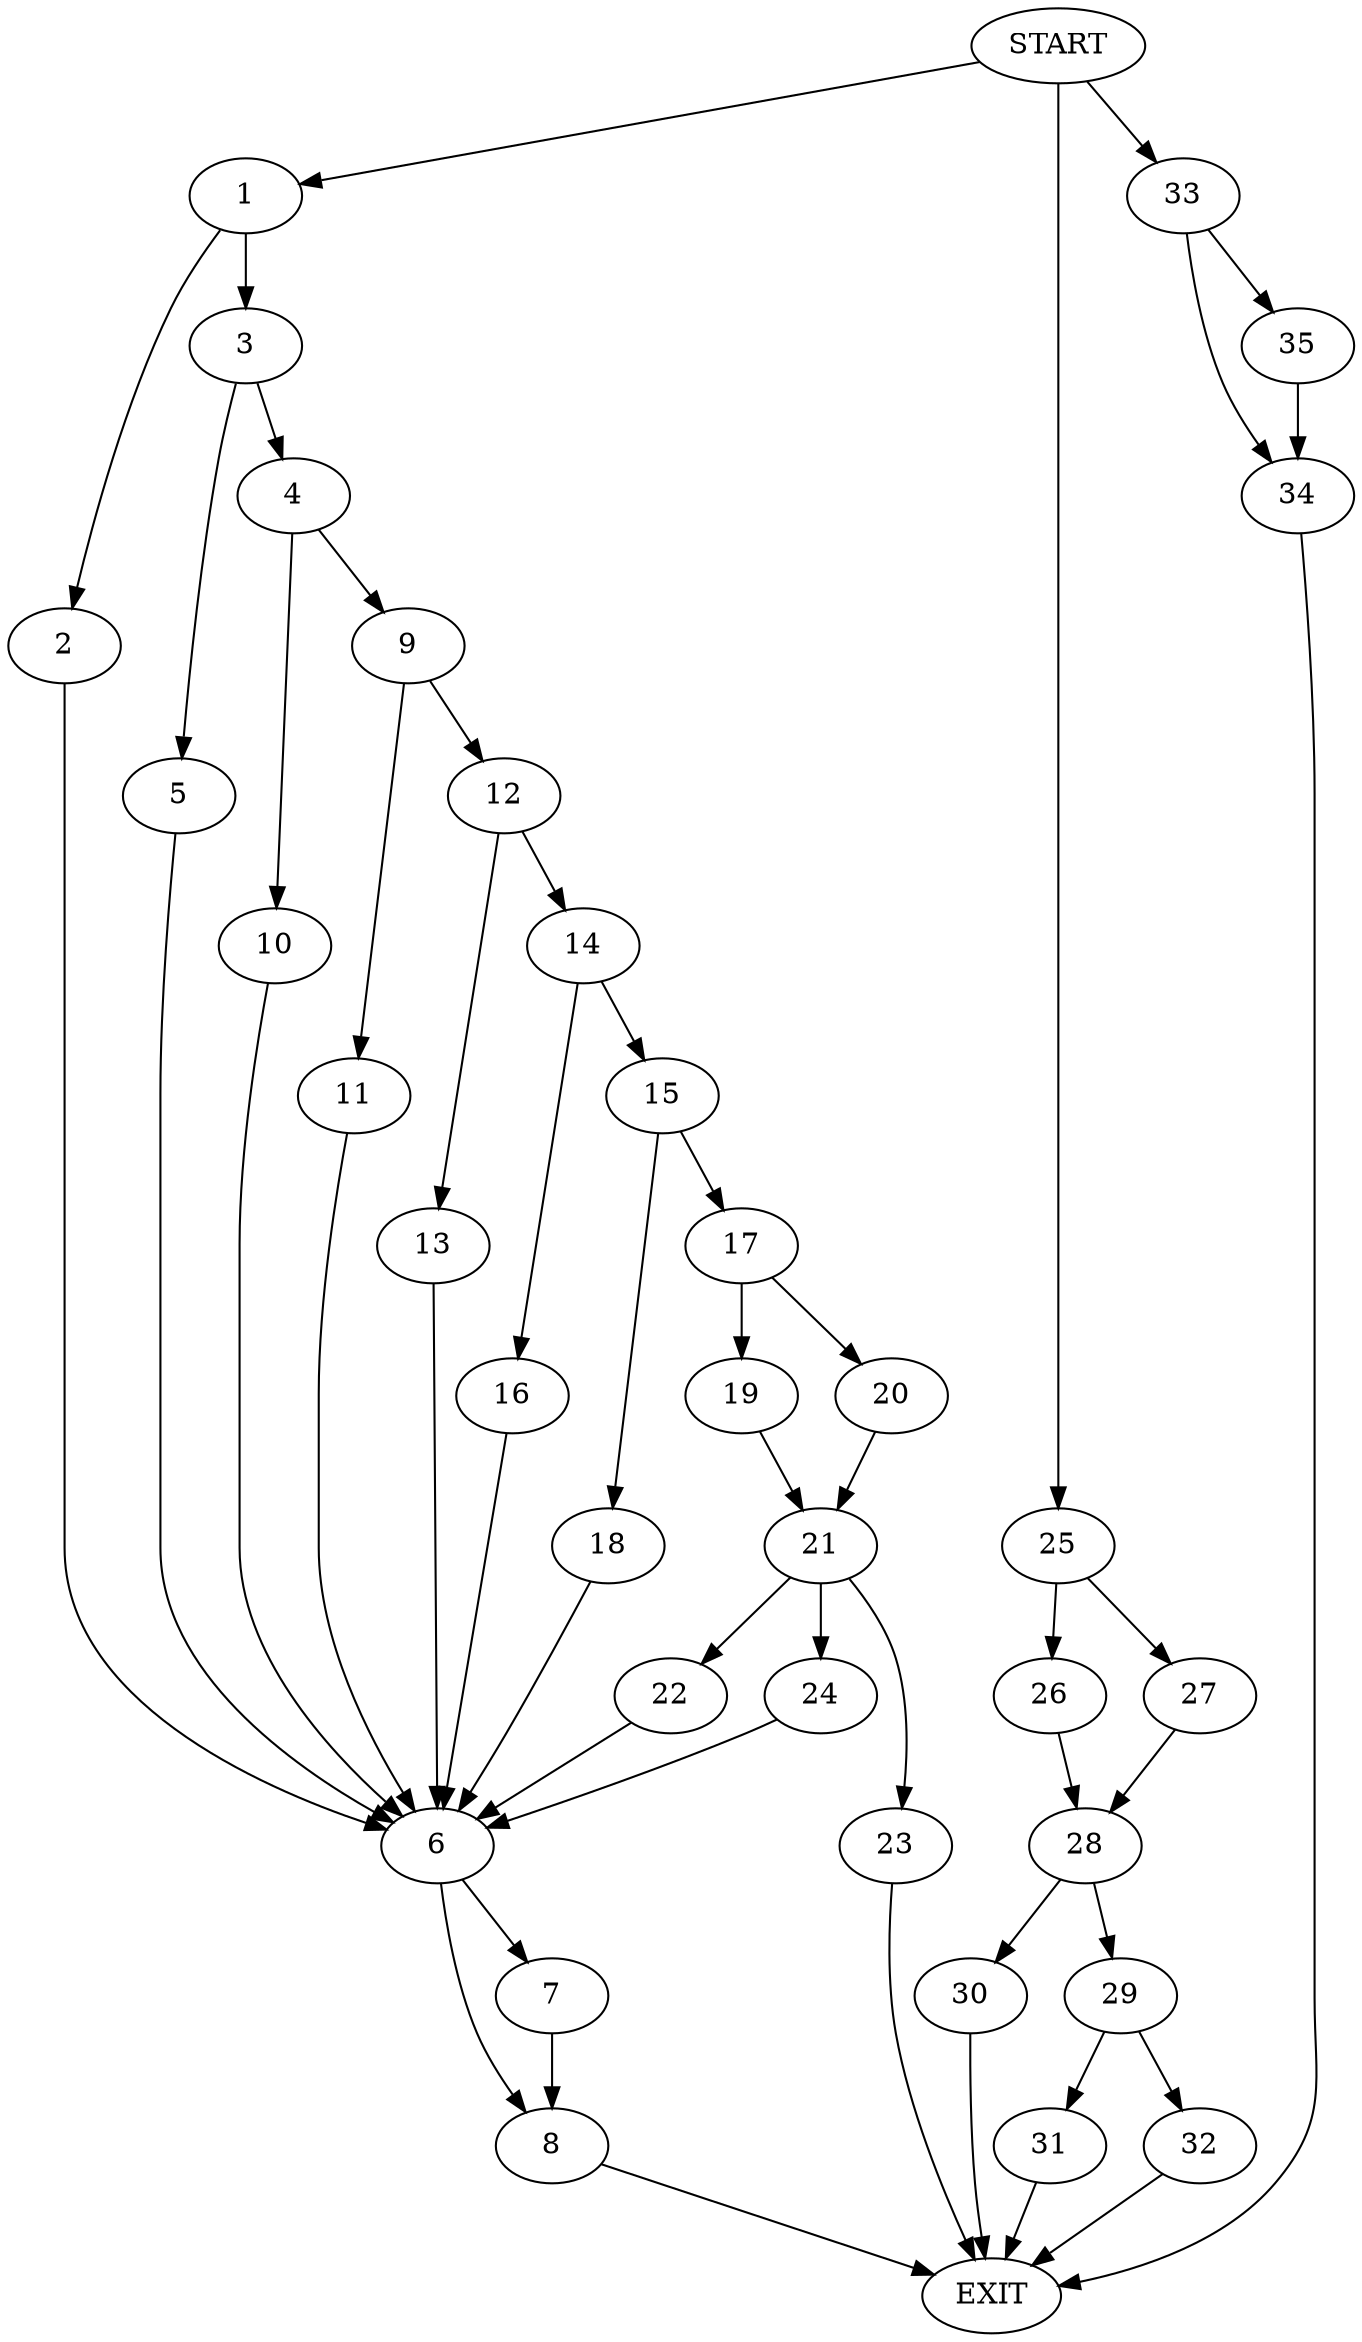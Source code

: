 digraph {
0 [label="START"]
36 [label="EXIT"]
0 -> 1
1 -> 2
1 -> 3
3 -> 4
3 -> 5
2 -> 6
6 -> 7
6 -> 8
5 -> 6
4 -> 9
4 -> 10
9 -> 11
9 -> 12
10 -> 6
11 -> 6
12 -> 13
12 -> 14
13 -> 6
14 -> 15
14 -> 16
16 -> 6
15 -> 17
15 -> 18
18 -> 6
17 -> 19
17 -> 20
20 -> 21
19 -> 21
21 -> 22
21 -> 23
21 -> 24
23 -> 36
22 -> 6
24 -> 6
7 -> 8
8 -> 36
0 -> 25
25 -> 26
25 -> 27
27 -> 28
26 -> 28
28 -> 29
28 -> 30
29 -> 31
29 -> 32
30 -> 36
32 -> 36
31 -> 36
0 -> 33
33 -> 34
33 -> 35
35 -> 34
34 -> 36
}
